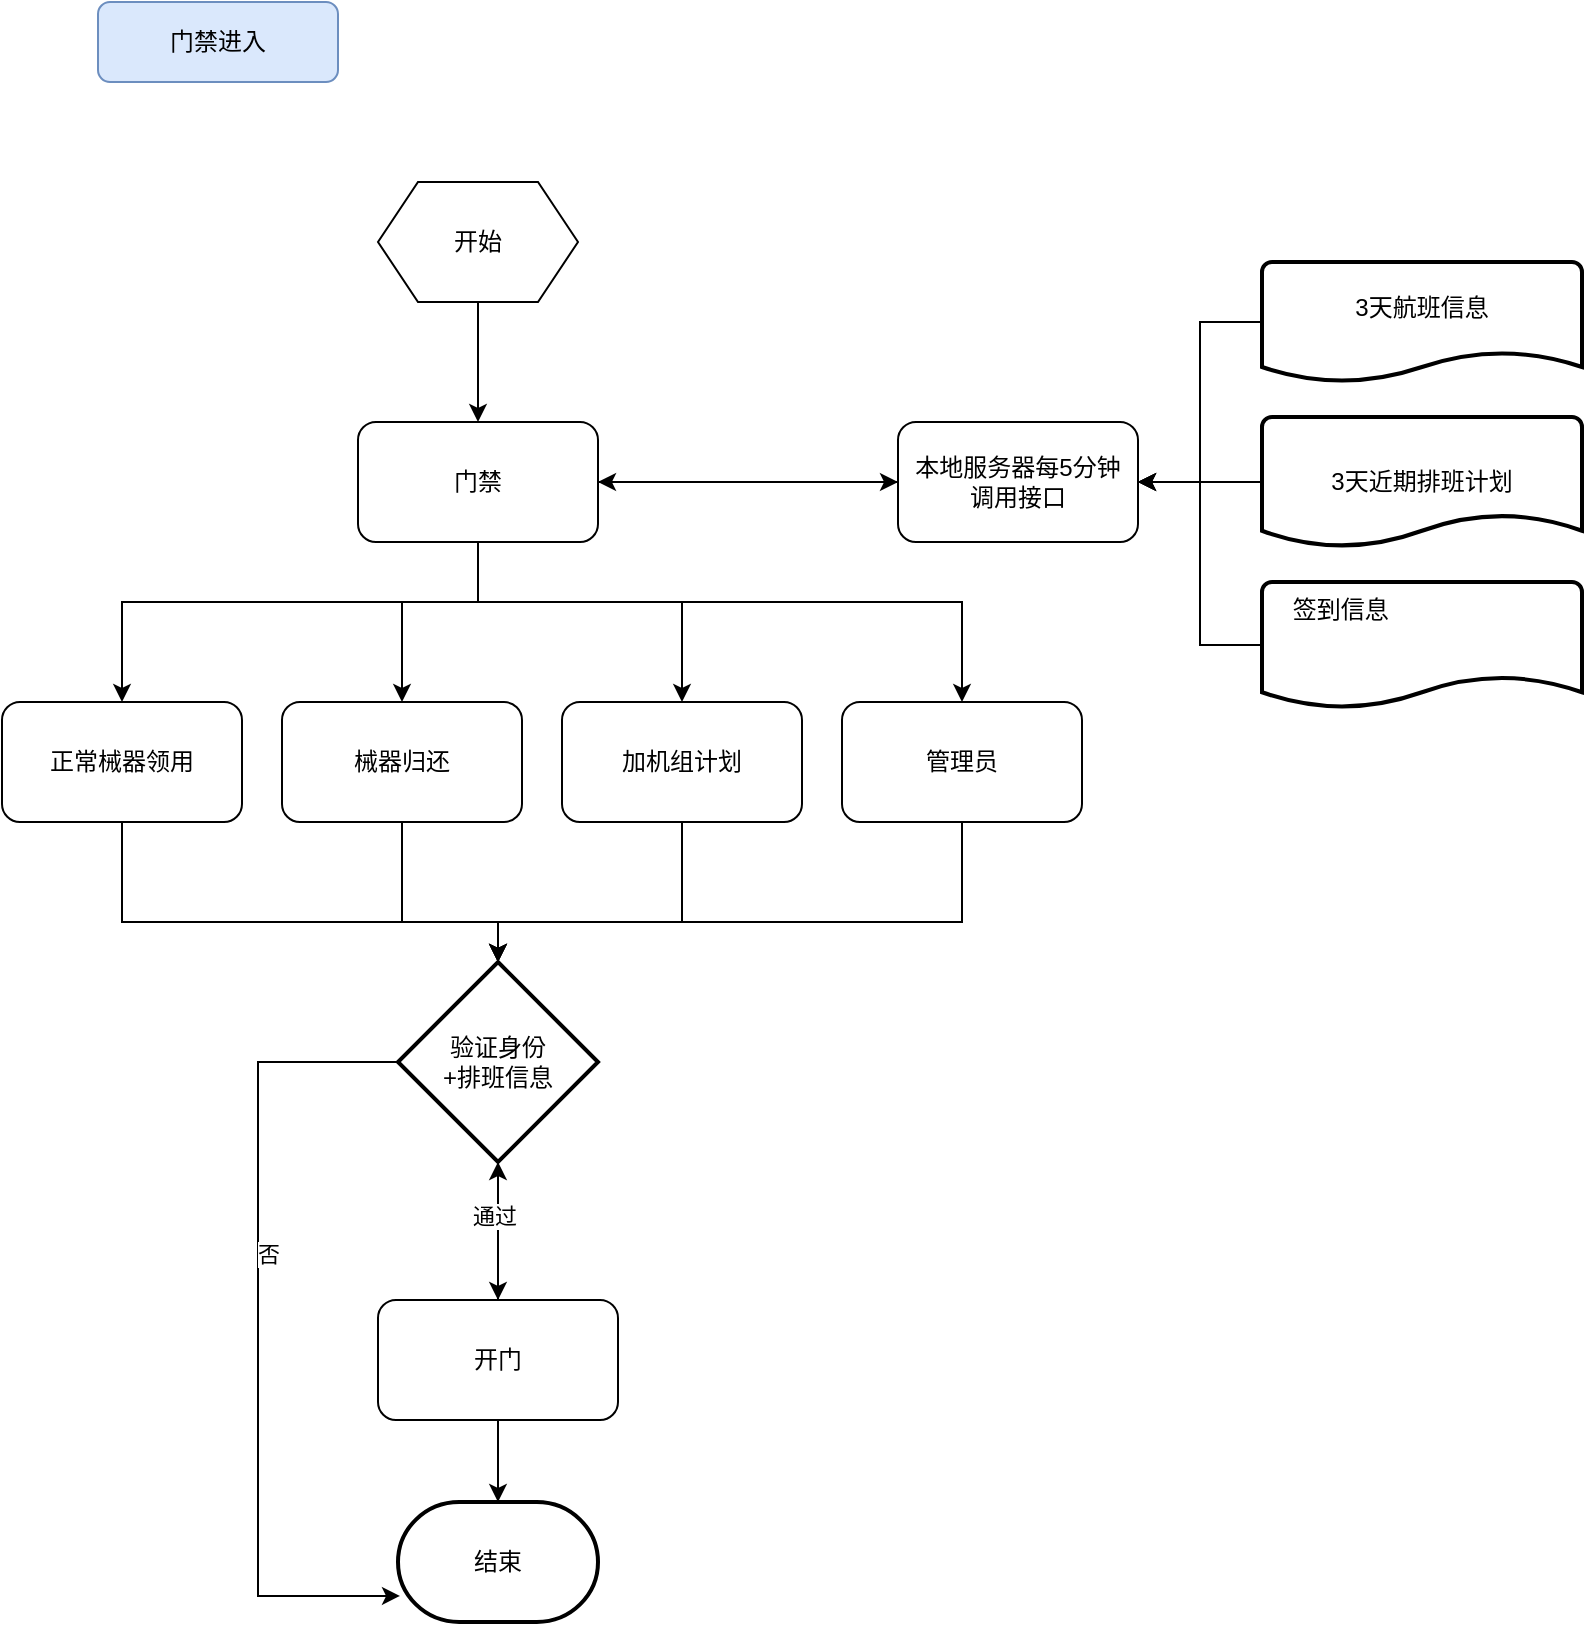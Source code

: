 <mxfile version="22.0.4" type="github">
  <diagram id="C5RBs43oDa-KdzZeNtuy" name="Page-1">
    <mxGraphModel dx="1195" dy="632" grid="1" gridSize="10" guides="1" tooltips="1" connect="1" arrows="1" fold="1" page="1" pageScale="1" pageWidth="827" pageHeight="1169" math="0" shadow="0">
      <root>
        <mxCell id="WIyWlLk6GJQsqaUBKTNV-0" />
        <mxCell id="WIyWlLk6GJQsqaUBKTNV-1" parent="WIyWlLk6GJQsqaUBKTNV-0" />
        <mxCell id="mZA-LF0edy0R2iydBRlY-0" value="门禁进入" style="rounded=1;whiteSpace=wrap;html=1;fontSize=12;glass=0;strokeWidth=1;shadow=0;fillColor=#dae8fc;strokeColor=#6c8ebf;" vertex="1" parent="WIyWlLk6GJQsqaUBKTNV-1">
          <mxGeometry x="50" y="40" width="120" height="40" as="geometry" />
        </mxCell>
        <mxCell id="mZA-LF0edy0R2iydBRlY-16" value="" style="edgeStyle=orthogonalEdgeStyle;rounded=0;orthogonalLoop=1;jettySize=auto;html=1;" edge="1" parent="WIyWlLk6GJQsqaUBKTNV-1" source="mZA-LF0edy0R2iydBRlY-2" target="mZA-LF0edy0R2iydBRlY-6">
          <mxGeometry relative="1" as="geometry" />
        </mxCell>
        <mxCell id="mZA-LF0edy0R2iydBRlY-2" value="开始" style="shape=hexagon;perimeter=hexagonPerimeter2;whiteSpace=wrap;html=1;fixedSize=1;" vertex="1" parent="WIyWlLk6GJQsqaUBKTNV-1">
          <mxGeometry x="190" y="130" width="100" height="60" as="geometry" />
        </mxCell>
        <mxCell id="mZA-LF0edy0R2iydBRlY-34" style="edgeStyle=orthogonalEdgeStyle;rounded=0;orthogonalLoop=1;jettySize=auto;html=1;entryX=0.5;entryY=0;entryDx=0;entryDy=0;" edge="1" parent="WIyWlLk6GJQsqaUBKTNV-1" source="mZA-LF0edy0R2iydBRlY-6" target="mZA-LF0edy0R2iydBRlY-18">
          <mxGeometry relative="1" as="geometry">
            <Array as="points">
              <mxPoint x="240" y="340" />
              <mxPoint x="62" y="340" />
            </Array>
          </mxGeometry>
        </mxCell>
        <mxCell id="mZA-LF0edy0R2iydBRlY-35" style="edgeStyle=orthogonalEdgeStyle;rounded=0;orthogonalLoop=1;jettySize=auto;html=1;" edge="1" parent="WIyWlLk6GJQsqaUBKTNV-1" source="mZA-LF0edy0R2iydBRlY-6" target="mZA-LF0edy0R2iydBRlY-32">
          <mxGeometry relative="1" as="geometry">
            <Array as="points">
              <mxPoint x="240" y="340" />
              <mxPoint x="202" y="340" />
            </Array>
          </mxGeometry>
        </mxCell>
        <mxCell id="mZA-LF0edy0R2iydBRlY-36" style="edgeStyle=orthogonalEdgeStyle;rounded=0;orthogonalLoop=1;jettySize=auto;html=1;entryX=0.5;entryY=0;entryDx=0;entryDy=0;" edge="1" parent="WIyWlLk6GJQsqaUBKTNV-1" source="mZA-LF0edy0R2iydBRlY-6" target="mZA-LF0edy0R2iydBRlY-19">
          <mxGeometry relative="1" as="geometry">
            <Array as="points">
              <mxPoint x="240" y="340" />
              <mxPoint x="342" y="340" />
            </Array>
          </mxGeometry>
        </mxCell>
        <mxCell id="mZA-LF0edy0R2iydBRlY-37" style="edgeStyle=orthogonalEdgeStyle;rounded=0;orthogonalLoop=1;jettySize=auto;html=1;entryX=0.5;entryY=0;entryDx=0;entryDy=0;" edge="1" parent="WIyWlLk6GJQsqaUBKTNV-1" source="mZA-LF0edy0R2iydBRlY-6" target="mZA-LF0edy0R2iydBRlY-33">
          <mxGeometry relative="1" as="geometry">
            <Array as="points">
              <mxPoint x="240" y="340" />
              <mxPoint x="482" y="340" />
            </Array>
          </mxGeometry>
        </mxCell>
        <mxCell id="mZA-LF0edy0R2iydBRlY-50" style="edgeStyle=orthogonalEdgeStyle;rounded=0;orthogonalLoop=1;jettySize=auto;html=1;entryX=0;entryY=0.5;entryDx=0;entryDy=0;" edge="1" parent="WIyWlLk6GJQsqaUBKTNV-1" source="mZA-LF0edy0R2iydBRlY-6" target="mZA-LF0edy0R2iydBRlY-8">
          <mxGeometry relative="1" as="geometry" />
        </mxCell>
        <mxCell id="mZA-LF0edy0R2iydBRlY-6" value="门禁" style="rounded=1;whiteSpace=wrap;html=1;" vertex="1" parent="WIyWlLk6GJQsqaUBKTNV-1">
          <mxGeometry x="180" y="250" width="120" height="60" as="geometry" />
        </mxCell>
        <mxCell id="mZA-LF0edy0R2iydBRlY-9" style="edgeStyle=orthogonalEdgeStyle;rounded=0;orthogonalLoop=1;jettySize=auto;html=1;entryX=1;entryY=0.5;entryDx=0;entryDy=0;" edge="1" parent="WIyWlLk6GJQsqaUBKTNV-1" source="mZA-LF0edy0R2iydBRlY-8" target="mZA-LF0edy0R2iydBRlY-6">
          <mxGeometry relative="1" as="geometry" />
        </mxCell>
        <mxCell id="mZA-LF0edy0R2iydBRlY-8" value="本地服务器每5分钟&lt;br&gt;调用接口" style="rounded=1;whiteSpace=wrap;html=1;" vertex="1" parent="WIyWlLk6GJQsqaUBKTNV-1">
          <mxGeometry x="450" y="250" width="120" height="60" as="geometry" />
        </mxCell>
        <mxCell id="mZA-LF0edy0R2iydBRlY-11" style="edgeStyle=orthogonalEdgeStyle;rounded=0;orthogonalLoop=1;jettySize=auto;html=1;entryX=1;entryY=0.5;entryDx=0;entryDy=0;" edge="1" parent="WIyWlLk6GJQsqaUBKTNV-1" source="mZA-LF0edy0R2iydBRlY-10" target="mZA-LF0edy0R2iydBRlY-8">
          <mxGeometry relative="1" as="geometry" />
        </mxCell>
        <mxCell id="mZA-LF0edy0R2iydBRlY-10" value="3天航班信息&#xa;" style="strokeWidth=2;shape=mxgraph.flowchart.document2;size=0.25;align=center;whiteSpace=wrap;labelBackgroundColor=none;labelBorderColor=none;verticalAlign=middle;" vertex="1" parent="WIyWlLk6GJQsqaUBKTNV-1">
          <mxGeometry x="632" y="170" width="160" height="60" as="geometry" />
        </mxCell>
        <mxCell id="mZA-LF0edy0R2iydBRlY-13" style="edgeStyle=orthogonalEdgeStyle;rounded=0;orthogonalLoop=1;jettySize=auto;html=1;entryX=1;entryY=0.5;entryDx=0;entryDy=0;" edge="1" parent="WIyWlLk6GJQsqaUBKTNV-1" source="mZA-LF0edy0R2iydBRlY-12" target="mZA-LF0edy0R2iydBRlY-8">
          <mxGeometry relative="1" as="geometry" />
        </mxCell>
        <mxCell id="mZA-LF0edy0R2iydBRlY-12" value="3天近期排班计划&lt;br&gt;" style="strokeWidth=2;html=1;shape=mxgraph.flowchart.document2;whiteSpace=wrap;size=0.25;verticalAlign=middle;align=center;" vertex="1" parent="WIyWlLk6GJQsqaUBKTNV-1">
          <mxGeometry x="632" y="247.5" width="160" height="65" as="geometry" />
        </mxCell>
        <mxCell id="mZA-LF0edy0R2iydBRlY-15" style="edgeStyle=orthogonalEdgeStyle;rounded=0;orthogonalLoop=1;jettySize=auto;html=1;entryX=1;entryY=0.5;entryDx=0;entryDy=0;" edge="1" parent="WIyWlLk6GJQsqaUBKTNV-1" source="mZA-LF0edy0R2iydBRlY-14" target="mZA-LF0edy0R2iydBRlY-8">
          <mxGeometry relative="1" as="geometry" />
        </mxCell>
        <mxCell id="mZA-LF0edy0R2iydBRlY-14" value="&lt;span style=&quot;&quot;&gt;&lt;span style=&quot;&quot;&gt;&amp;nbsp;&amp;nbsp;&amp;nbsp;&amp;nbsp;&lt;/span&gt;&lt;/span&gt;签到信息" style="strokeWidth=2;html=1;shape=mxgraph.flowchart.document2;whiteSpace=wrap;size=0.25;verticalAlign=top;align=left;" vertex="1" parent="WIyWlLk6GJQsqaUBKTNV-1">
          <mxGeometry x="632" y="330" width="160" height="63" as="geometry" />
        </mxCell>
        <mxCell id="mZA-LF0edy0R2iydBRlY-26" value="" style="edgeStyle=orthogonalEdgeStyle;rounded=0;orthogonalLoop=1;jettySize=auto;html=1;" edge="1" parent="WIyWlLk6GJQsqaUBKTNV-1" source="mZA-LF0edy0R2iydBRlY-17" target="mZA-LF0edy0R2iydBRlY-25">
          <mxGeometry relative="1" as="geometry" />
        </mxCell>
        <mxCell id="mZA-LF0edy0R2iydBRlY-17" value="验证身份&lt;br&gt;+排班信息" style="strokeWidth=2;html=1;shape=mxgraph.flowchart.decision;whiteSpace=wrap;" vertex="1" parent="WIyWlLk6GJQsqaUBKTNV-1">
          <mxGeometry x="200" y="520" width="100" height="100" as="geometry" />
        </mxCell>
        <mxCell id="mZA-LF0edy0R2iydBRlY-18" value="正常械器领用" style="rounded=1;whiteSpace=wrap;html=1;" vertex="1" parent="WIyWlLk6GJQsqaUBKTNV-1">
          <mxGeometry x="2" y="390" width="120" height="60" as="geometry" />
        </mxCell>
        <mxCell id="mZA-LF0edy0R2iydBRlY-48" style="edgeStyle=orthogonalEdgeStyle;rounded=0;orthogonalLoop=1;jettySize=auto;html=1;" edge="1" parent="WIyWlLk6GJQsqaUBKTNV-1" source="mZA-LF0edy0R2iydBRlY-19">
          <mxGeometry relative="1" as="geometry">
            <mxPoint x="250" y="520" as="targetPoint" />
            <Array as="points">
              <mxPoint x="342" y="500" />
              <mxPoint x="250" y="500" />
            </Array>
          </mxGeometry>
        </mxCell>
        <mxCell id="mZA-LF0edy0R2iydBRlY-19" value="加机组计划" style="rounded=1;whiteSpace=wrap;html=1;" vertex="1" parent="WIyWlLk6GJQsqaUBKTNV-1">
          <mxGeometry x="282" y="390" width="120" height="60" as="geometry" />
        </mxCell>
        <mxCell id="mZA-LF0edy0R2iydBRlY-43" value="" style="edgeStyle=orthogonalEdgeStyle;rounded=0;orthogonalLoop=1;jettySize=auto;html=1;" edge="1" parent="WIyWlLk6GJQsqaUBKTNV-1" source="mZA-LF0edy0R2iydBRlY-25" target="mZA-LF0edy0R2iydBRlY-42">
          <mxGeometry relative="1" as="geometry" />
        </mxCell>
        <mxCell id="mZA-LF0edy0R2iydBRlY-46" value="" style="edgeStyle=orthogonalEdgeStyle;rounded=0;orthogonalLoop=1;jettySize=auto;html=1;" edge="1" parent="WIyWlLk6GJQsqaUBKTNV-1" source="mZA-LF0edy0R2iydBRlY-25" target="mZA-LF0edy0R2iydBRlY-17">
          <mxGeometry relative="1" as="geometry" />
        </mxCell>
        <mxCell id="mZA-LF0edy0R2iydBRlY-47" value="通过" style="edgeLabel;html=1;align=center;verticalAlign=middle;resizable=0;points=[];" vertex="1" connectable="0" parent="mZA-LF0edy0R2iydBRlY-46">
          <mxGeometry x="0.217" y="2" relative="1" as="geometry">
            <mxPoint as="offset" />
          </mxGeometry>
        </mxCell>
        <mxCell id="mZA-LF0edy0R2iydBRlY-25" value="开门" style="rounded=1;whiteSpace=wrap;html=1;" vertex="1" parent="WIyWlLk6GJQsqaUBKTNV-1">
          <mxGeometry x="190" y="689" width="120" height="60" as="geometry" />
        </mxCell>
        <mxCell id="mZA-LF0edy0R2iydBRlY-32" value="械器归还" style="rounded=1;whiteSpace=wrap;html=1;" vertex="1" parent="WIyWlLk6GJQsqaUBKTNV-1">
          <mxGeometry x="142" y="390" width="120" height="60" as="geometry" />
        </mxCell>
        <mxCell id="mZA-LF0edy0R2iydBRlY-33" value="管理员" style="rounded=1;whiteSpace=wrap;html=1;" vertex="1" parent="WIyWlLk6GJQsqaUBKTNV-1">
          <mxGeometry x="422" y="390" width="120" height="60" as="geometry" />
        </mxCell>
        <mxCell id="mZA-LF0edy0R2iydBRlY-38" style="edgeStyle=orthogonalEdgeStyle;rounded=0;orthogonalLoop=1;jettySize=auto;html=1;entryX=0.5;entryY=0;entryDx=0;entryDy=0;entryPerimeter=0;" edge="1" parent="WIyWlLk6GJQsqaUBKTNV-1" source="mZA-LF0edy0R2iydBRlY-18" target="mZA-LF0edy0R2iydBRlY-17">
          <mxGeometry relative="1" as="geometry">
            <Array as="points">
              <mxPoint x="62" y="500" />
              <mxPoint x="250" y="500" />
            </Array>
          </mxGeometry>
        </mxCell>
        <mxCell id="mZA-LF0edy0R2iydBRlY-39" style="edgeStyle=orthogonalEdgeStyle;rounded=0;orthogonalLoop=1;jettySize=auto;html=1;entryX=0.5;entryY=0;entryDx=0;entryDy=0;entryPerimeter=0;" edge="1" parent="WIyWlLk6GJQsqaUBKTNV-1" source="mZA-LF0edy0R2iydBRlY-32" target="mZA-LF0edy0R2iydBRlY-17">
          <mxGeometry relative="1" as="geometry">
            <Array as="points">
              <mxPoint x="202" y="500" />
              <mxPoint x="250" y="500" />
            </Array>
          </mxGeometry>
        </mxCell>
        <mxCell id="mZA-LF0edy0R2iydBRlY-41" style="edgeStyle=orthogonalEdgeStyle;rounded=0;orthogonalLoop=1;jettySize=auto;html=1;entryX=0.5;entryY=0;entryDx=0;entryDy=0;entryPerimeter=0;" edge="1" parent="WIyWlLk6GJQsqaUBKTNV-1" source="mZA-LF0edy0R2iydBRlY-33" target="mZA-LF0edy0R2iydBRlY-17">
          <mxGeometry relative="1" as="geometry">
            <Array as="points">
              <mxPoint x="482" y="500" />
              <mxPoint x="250" y="500" />
            </Array>
          </mxGeometry>
        </mxCell>
        <mxCell id="mZA-LF0edy0R2iydBRlY-42" value="结束" style="strokeWidth=2;html=1;shape=mxgraph.flowchart.terminator;whiteSpace=wrap;" vertex="1" parent="WIyWlLk6GJQsqaUBKTNV-1">
          <mxGeometry x="200" y="790" width="100" height="60" as="geometry" />
        </mxCell>
        <mxCell id="mZA-LF0edy0R2iydBRlY-44" style="edgeStyle=orthogonalEdgeStyle;rounded=0;orthogonalLoop=1;jettySize=auto;html=1;entryX=0.01;entryY=0.783;entryDx=0;entryDy=0;entryPerimeter=0;" edge="1" parent="WIyWlLk6GJQsqaUBKTNV-1" source="mZA-LF0edy0R2iydBRlY-17" target="mZA-LF0edy0R2iydBRlY-42">
          <mxGeometry relative="1" as="geometry">
            <Array as="points">
              <mxPoint x="130" y="570" />
              <mxPoint x="130" y="837" />
            </Array>
          </mxGeometry>
        </mxCell>
        <mxCell id="mZA-LF0edy0R2iydBRlY-45" value="否" style="edgeLabel;html=1;align=center;verticalAlign=middle;resizable=0;points=[];" vertex="1" connectable="0" parent="mZA-LF0edy0R2iydBRlY-44">
          <mxGeometry x="-0.186" y="5" relative="1" as="geometry">
            <mxPoint as="offset" />
          </mxGeometry>
        </mxCell>
      </root>
    </mxGraphModel>
  </diagram>
</mxfile>
